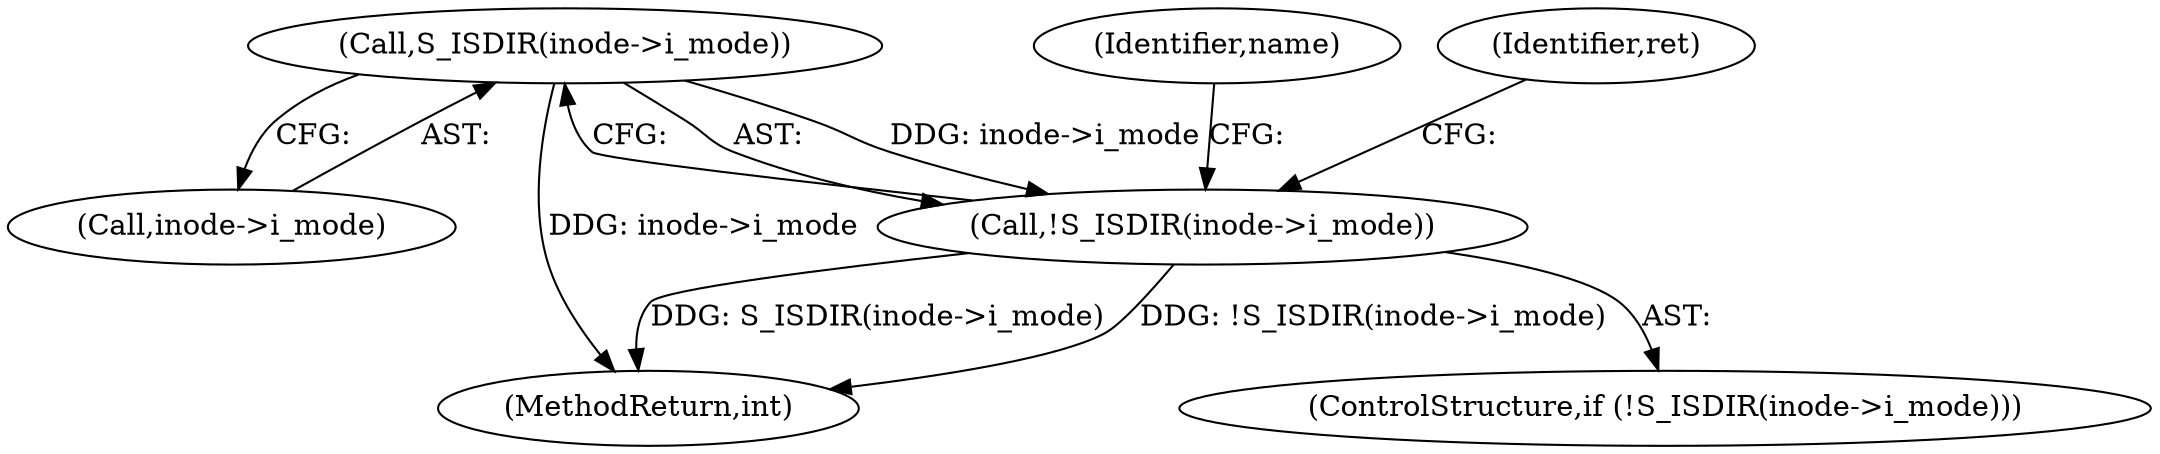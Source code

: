 digraph "0_linux_073931017b49d9458aa351605b43a7e34598caef_1@pointer" {
"1000166" [label="(Call,S_ISDIR(inode->i_mode))"];
"1000165" [label="(Call,!S_ISDIR(inode->i_mode))"];
"1000164" [label="(ControlStructure,if (!S_ISDIR(inode->i_mode)))"];
"1000167" [label="(Call,inode->i_mode)"];
"1000165" [label="(Call,!S_ISDIR(inode->i_mode))"];
"1000290" [label="(MethodReturn,int)"];
"1000180" [label="(Identifier,name)"];
"1000166" [label="(Call,S_ISDIR(inode->i_mode))"];
"1000172" [label="(Identifier,ret)"];
"1000166" -> "1000165"  [label="AST: "];
"1000166" -> "1000167"  [label="CFG: "];
"1000167" -> "1000166"  [label="AST: "];
"1000165" -> "1000166"  [label="CFG: "];
"1000166" -> "1000290"  [label="DDG: inode->i_mode"];
"1000166" -> "1000165"  [label="DDG: inode->i_mode"];
"1000165" -> "1000164"  [label="AST: "];
"1000172" -> "1000165"  [label="CFG: "];
"1000180" -> "1000165"  [label="CFG: "];
"1000165" -> "1000290"  [label="DDG: S_ISDIR(inode->i_mode)"];
"1000165" -> "1000290"  [label="DDG: !S_ISDIR(inode->i_mode)"];
}
